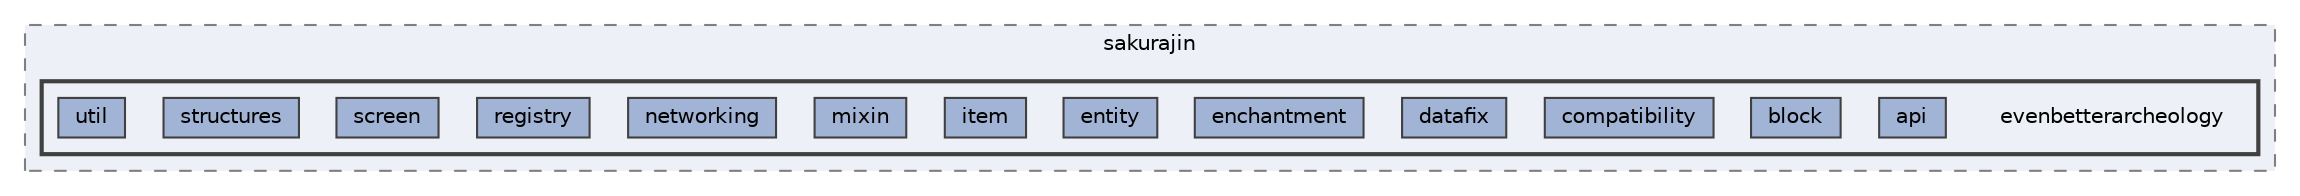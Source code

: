 digraph "evenbetterarcheology"
{
 // LATEX_PDF_SIZE
  bgcolor="transparent";
  edge [fontname=Helvetica,fontsize=10,labelfontname=Helvetica,labelfontsize=10];
  node [fontname=Helvetica,fontsize=10,shape=box,height=0.2,width=0.4];
  compound=true
  subgraph clusterdir_e766e2ff9d7b99e1dc541850a451fd54 {
    graph [ bgcolor="#edf0f7", pencolor="grey50", label="sakurajin", fontname=Helvetica,fontsize=10 style="filled,dashed", URL="dir_e766e2ff9d7b99e1dc541850a451fd54.html",tooltip=""]
  subgraph clusterdir_4459306ccf045a10653468607035c2c5 {
    graph [ bgcolor="#edf0f7", pencolor="grey25", label="", fontname=Helvetica,fontsize=10 style="filled,bold", URL="dir_4459306ccf045a10653468607035c2c5.html",tooltip=""]
    dir_4459306ccf045a10653468607035c2c5 [shape=plaintext, label="evenbetterarcheology"];
  dir_57799d9d50d0036b87fa9ec9caa8eebf [label="api", fillcolor="#a2b4d6", color="grey25", style="filled", URL="dir_57799d9d50d0036b87fa9ec9caa8eebf.html",tooltip=""];
  dir_1738a2a0b38ad0c4c8a19b37b3593541 [label="block", fillcolor="#a2b4d6", color="grey25", style="filled", URL="dir_1738a2a0b38ad0c4c8a19b37b3593541.html",tooltip=""];
  dir_43d856a9607318a24ff78460221f87c7 [label="compatibility", fillcolor="#a2b4d6", color="grey25", style="filled", URL="dir_43d856a9607318a24ff78460221f87c7.html",tooltip=""];
  dir_4948e0111e013f3bb1727e5e83dbb0e2 [label="datafix", fillcolor="#a2b4d6", color="grey25", style="filled", URL="dir_4948e0111e013f3bb1727e5e83dbb0e2.html",tooltip=""];
  dir_1755ad48b8f69a5b708869d54b3ec9ce [label="enchantment", fillcolor="#a2b4d6", color="grey25", style="filled", URL="dir_1755ad48b8f69a5b708869d54b3ec9ce.html",tooltip=""];
  dir_633912bb04ff9898484493ef4b78db89 [label="entity", fillcolor="#a2b4d6", color="grey25", style="filled", URL="dir_633912bb04ff9898484493ef4b78db89.html",tooltip=""];
  dir_119f13e9235d6949e8665af64b5cba82 [label="item", fillcolor="#a2b4d6", color="grey25", style="filled", URL="dir_119f13e9235d6949e8665af64b5cba82.html",tooltip=""];
  dir_e2923f6eb5bee160416695ae6f614e84 [label="mixin", fillcolor="#a2b4d6", color="grey25", style="filled", URL="dir_e2923f6eb5bee160416695ae6f614e84.html",tooltip=""];
  dir_91135077b18e22c4cdc588003091b8c7 [label="networking", fillcolor="#a2b4d6", color="grey25", style="filled", URL="dir_91135077b18e22c4cdc588003091b8c7.html",tooltip=""];
  dir_2e0c957d422ee0307fe60e25e8441260 [label="registry", fillcolor="#a2b4d6", color="grey25", style="filled", URL="dir_2e0c957d422ee0307fe60e25e8441260.html",tooltip=""];
  dir_5872fc0dcae002c71a14de3c65869135 [label="screen", fillcolor="#a2b4d6", color="grey25", style="filled", URL="dir_5872fc0dcae002c71a14de3c65869135.html",tooltip=""];
  dir_5d752779261a40c96170304cafcaa0a8 [label="structures", fillcolor="#a2b4d6", color="grey25", style="filled", URL="dir_5d752779261a40c96170304cafcaa0a8.html",tooltip=""];
  dir_0867bf94c6c743cad52f031635e5df48 [label="util", fillcolor="#a2b4d6", color="grey25", style="filled", URL="dir_0867bf94c6c743cad52f031635e5df48.html",tooltip=""];
  }
  }
}
